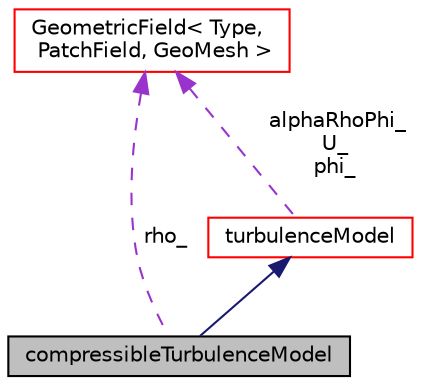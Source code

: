 digraph "compressibleTurbulenceModel"
{
  bgcolor="transparent";
  edge [fontname="Helvetica",fontsize="10",labelfontname="Helvetica",labelfontsize="10"];
  node [fontname="Helvetica",fontsize="10",shape=record];
  Node1 [label="compressibleTurbulenceModel",height=0.2,width=0.4,color="black", fillcolor="grey75", style="filled", fontcolor="black"];
  Node2 -> Node1 [dir="back",color="midnightblue",fontsize="10",style="solid",fontname="Helvetica"];
  Node2 [label="turbulenceModel",height=0.2,width=0.4,color="red",URL="$a02790.html",tooltip="Abstract base class for turbulence models (RAS, LES and laminar). "];
  Node3 -> Node2 [dir="back",color="darkorchid3",fontsize="10",style="dashed",label=" alphaRhoPhi_\nU_\nphi_" ,fontname="Helvetica"];
  Node3 [label="GeometricField\< Type,\l PatchField, GeoMesh \>",height=0.2,width=0.4,color="red",URL="$a00937.html",tooltip="Generic GeometricField class. "];
  Node3 -> Node1 [dir="back",color="darkorchid3",fontsize="10",style="dashed",label=" rho_" ,fontname="Helvetica"];
}
